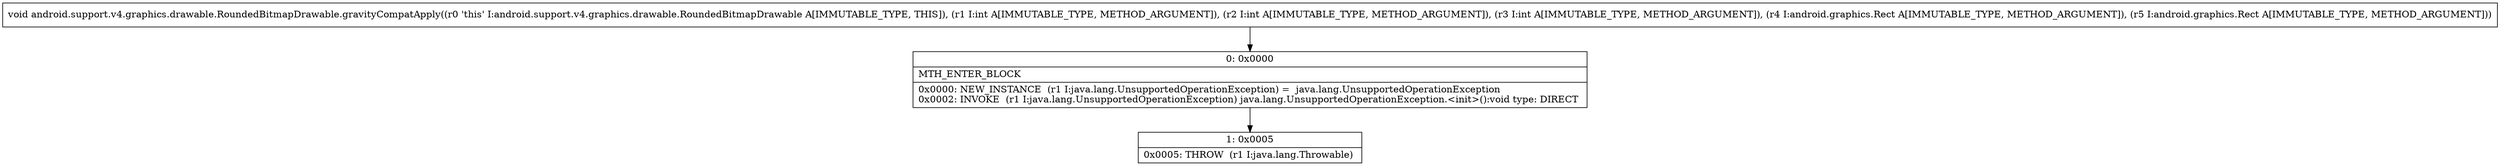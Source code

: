 digraph "CFG forandroid.support.v4.graphics.drawable.RoundedBitmapDrawable.gravityCompatApply(IIILandroid\/graphics\/Rect;Landroid\/graphics\/Rect;)V" {
Node_0 [shape=record,label="{0\:\ 0x0000|MTH_ENTER_BLOCK\l|0x0000: NEW_INSTANCE  (r1 I:java.lang.UnsupportedOperationException) =  java.lang.UnsupportedOperationException \l0x0002: INVOKE  (r1 I:java.lang.UnsupportedOperationException) java.lang.UnsupportedOperationException.\<init\>():void type: DIRECT \l}"];
Node_1 [shape=record,label="{1\:\ 0x0005|0x0005: THROW  (r1 I:java.lang.Throwable) \l}"];
MethodNode[shape=record,label="{void android.support.v4.graphics.drawable.RoundedBitmapDrawable.gravityCompatApply((r0 'this' I:android.support.v4.graphics.drawable.RoundedBitmapDrawable A[IMMUTABLE_TYPE, THIS]), (r1 I:int A[IMMUTABLE_TYPE, METHOD_ARGUMENT]), (r2 I:int A[IMMUTABLE_TYPE, METHOD_ARGUMENT]), (r3 I:int A[IMMUTABLE_TYPE, METHOD_ARGUMENT]), (r4 I:android.graphics.Rect A[IMMUTABLE_TYPE, METHOD_ARGUMENT]), (r5 I:android.graphics.Rect A[IMMUTABLE_TYPE, METHOD_ARGUMENT])) }"];
MethodNode -> Node_0;
Node_0 -> Node_1;
}

